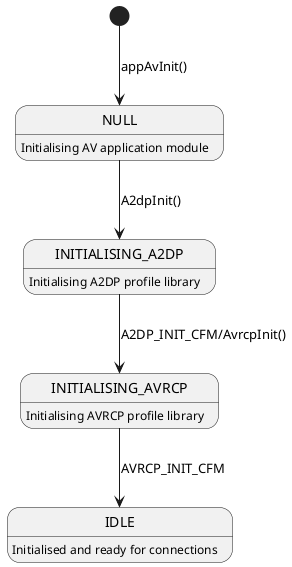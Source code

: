 @startuml inline_umlgraph_1.png
    [*] -down-> NULL : appAvInit()
    NULL : Initialising AV application module
    NULL -down-> INITIALISING_A2DP : A2dpInit()

    INITIALISING_A2DP : Initialising A2DP profile library
    INITIALISING_A2DP -down-> INITIALISING_AVRCP : A2DP_INIT_CFM/AvrcpInit()

    INITIALISING_AVRCP : Initialising AVRCP profile library
    INITIALISING_AVRCP -down-> IDLE : AVRCP_INIT_CFM

    IDLE : Initialised and ready for connections
@enduml
@startuml inline_umlgraph_2.png
    [*] -down-> NULL
    NULL -down-> DISCONNECTED

    DISCONNECTED : No AVRCP connection
    DISCONNECTED -down-> CONNECTING_LOCAL : ConnectReq
    DISCONNECTED -down-> CONNECTING_REMOTE : ConnectInd

    CONNECTING_LOCAL -down-> CONNECTED : AVRCP_CONNECT_CFM
    CONNECTING_REMOTE -down-> CONNECTED : AVRCP_CONNECT_CFM

    CONNECTED -left-> DISCONNECTING : Disconnect Req/Ind

    DISCONNECTING -right-> DISCONNECTED
@enduml
@startuml inline_umlgraph_3.png
box "earbuds application" #Orange
    participant earbud
end box

box "services" #MediumPurple
    participant peer
end box

box "domains" #LightBlue
    participant a2dp_sink
    participant a2dp_source
    participant audio_sync
end box

box "libraries" #LightGreen
    participant a2dp
end box

note over peer
    peer service is responsible for registering the audio_sink
    with the audio_source, but it does not handle the
    synchronisation logic.
end note

note over peer
    In the current earbud app the av module takes the role of
    the peer service.
end note

a2dp -->> a2dp_sink : A2DP_SIGNALLING_CONNECT_CFM
activate a2dp_sink
note over a2dp_sink : Handset connection; peer is already connected.
a2dp_sink -> peer : appAvInstanceA2dpConnected
peer -> a2dp_sink : appA2dpSyncEnable(handset_inst)
a2dp_sink -> a2dp_sink : appA2dpRegisterSyncTask(handset_inst, peer_inst)
a2dp_sink -->> a2dp_sink : AV_INTERNAL_A2DP_SYNC_STATE_REQ
a2dp_sink -> audio_sync : audioSync_StateIndication(DISCONNECTED)
audio_sync -->> a2dp_source : AUDIO_SYNC_STATE_IND(DISCONNECTED)
note over a2dp_source: Nothing else to do
deactivate a2dp_sink

note over a2dp_sink
    Peer instance will now receive synchronisation
    messages from the handset instance
end note

a2dp -->> a2dp_sink : A2DP_MEDIA_OPEN_IND
activate a2dp_sink
a2dp_sink -> audio_sync : audioSync_ConnectIndication
audio_sync -->> a2dp_source : AUDIO_SYNC_CONNECT_IND
deactivate a2dp_sink

activate a2dp_source
a2dp_source -->> a2dp_source : AV_INTERNAL_A2DP_CONNECT_MEDIA_REQ
a2dp_source -> a2dp : A2dpMediaOpenRequest
deactivate a2dp_source

a2dp -->> a2dp_source : A2DP_MEDIA_OPEN_CFM
activate a2dp_source
a2dp_source -->> a2dp_sink : AUDIO_SYNC_CONNECT_RES
deactivate a2dp_source

activate a2dp_sink
a2dp_sink -> a2dp : A2dpMediaOpenResponse
a2dp_sink -> audio_sync : audioSync_StateIndication(CONNECTED)
audio_sync -->> a2dp_source : AUDIO_SYNC_STATE_IND(CONNECTED)
note over a2dp_source: Nothing else to do
deactivate a2dp_sink

note over a2dp
    handset starts streaming
end note

a2dp -->> a2dp_sink : A2DP_MEDIA_START_IND
activate a2dp_sink
a2dp_sink -> audio_sync : audioSync_ActivateIndication
audio_sync -->> a2dp_source : AUDIO_SYNC_ACTIVATE_IND
deactivate a2dp_sink

activate a2dp_source
a2dp_source -->> a2dp_source : AV_INTERNAL_A2DP_RESUME_MEDIA_REQ
a2dp_source -> a2dp : A2dpMediaStartRequest
deactivate a2dp_source

a2dp -->> a2dp_source : A2DP_MEDIA_START_CFM
activate a2dp_source
a2dp_source -->> a2dp_sink : AUDIO_SYNC_ACTIVATE_RES
deactivate a2dp_source

activate a2dp_sink
a2dp_sink -> a2dp : A2dpMediaStartResponse
a2dp_sink -> audio_sync : audioSync_StateIndication(ACTIVE)
audio_sync -->> a2dp_source : AUDIO_SYNC_STATE_IND(ACTIVE)
note over a2dp_source: Nothing else to do
deactivate a2dp_sink

note over a2dp
    handset stops streaming
end note

a2dp -->> a2dp_sink : A2DP_MEDIA_SUSPEND_IND
activate a2dp_sink
a2dp_sink -> audio_sync : audioSync_StateIndication(CONNECTED)
audio_sync -->> a2dp_source : AUDIO_SYNC_STATE_IND(CONNECTED)
note over a2dp_source
    Does not need a reply but need
    to suspend peer media channel
end note
deactivate a2dp_sink

activate a2dp_source
a2dp_source -->> a2dp_source : AV_INTERNAL_A2DP_SUSPEND_MEDIA_REQ
a2dp_source -> a2dp : A2dpMediaSuspendRequest
deactivate a2dp_source

a2dp -->> a2dp_source : A2DP_MEDIA_SUSPEND_CFM

note over a2dp
    handset re-negotiates the codec
end note

a2dp -->> a2dp_sink : A2DP_MEDIA_RECONFIGURE_IND
activate a2dp_sink
a2dp_sink -> audio_sync : audioSync_CodecReconfiguredIndication(codec)
audio_sync -->> a2dp_source : AUDIO_SYNC_CODEC_RECONFIGURED_IND(codec)
note over a2dp_source
    Does not need a reply but need to
    re-configure the peer media channel
end note
deactivate a2dp_sink

activate a2dp_source
a2dp_source -->> a2dp_source : AV_INTERNAL_A2DP_CODEC_RECONFIG_IND
a2dp_source -> a2dp : A2dpMediaReconfigureRequest
deactivate a2dp_source

a2dp -->> a2dp_source : A2DP_MEDIA_RECONFIGURE_CFM

note over a2dp
    handset closes media channel
end note

a2dp -->> a2dp_sink : A2DP_MEDIA_CLOSE_IND
activate a2dp_sink
a2dp_sink -> audio_sync : audioSync_StateIndication(DISCONNECTED)
audio_sync -->> a2dp_source : AUDIO_SYNC_STATE_IND(DISCONNECTED)
note over a2dp_source
    Does not need a reply but need to
    close the peer media channel
end note
deactivate a2dp_sink

activate a2dp_source
a2dp_source -->> a2dp_source : AV_INTERNAL_A2DP_DISCONNECT_MEDIA_REQ
a2dp_source -> a2dp : A2dpMediaCloseRequest
deactivate a2dp_source

a2dp -->> a2dp_source : A2DP_MEDIA_CLOSE_IND

a2dp -->> a2dp_sink : A2DP_SIGNALLING_DISCONNECT_IND
activate a2dp_sink
note over a2dp_sink : Handset disconnects; peer stays connected.
a2dp_sink -> audio_sync : audioSync_StateIndication(DISCONNECTED)
audio_sync -->> a2dp_source : AUDIO_SYNC_STATE_IND(DISCONNECTED)
note over a2dp_source : Nothing more to do in this case
a2dp_sink -> peer : appAvInstanceA2dpDisconnected
peer -> a2dp_sink : appA2dpSyncDisable(handset_inst)
a2dp_sink -> a2dp_sink : appA2dpRegisterSyncTask(handset_inst, NULL)
deactivate a2dp_sink

note over a2dp_sink
    Peer instance will not receive any
    more synchronisation messages
end note
@enduml
@startuml inline_umlgraph_4.png
TITLE Internal state diagram (per instance)
SCAN_ENABLING : Has clients and not disabled, priority >= SLOW\nOnEntry - Enable Scan
SCAN_DISABLING : No clients or disabled\nOnEntry - Disable Scan
SCAN_DISABLED : No clients or disabled\nOn BredrScanManager_ScanDisable() - DISABLE_CFM & PAUSED_IND\nOn BredrScanManager_ScanEnable() - RESUMED_IND
SCAN_ENABLED : Has clients and not disabled, priority >= SLOW
[*] --> SCAN_DISABLED : Init
SCAN_DISABLED -up-> SCAN_ENABLING : ScanRequest()\nBredrScanManager_ScanEnable()
SCAN_ENABLING -up-> SCAN_ENABLED : CSR_BT_CM_WRITE_SCAN_ENABLE_CFM\nCL_DM_WRITE_SCAN_ENABLE_CFM
SCAN_ENABLED -down-> SCAN_DISABLING : ScanRelease()\nScanRequest()\nBredrScanManager_ScanDisable()
SCAN_DISABLING -down-> SCAN_DISABLED : CSR_BT_CM_WRITE_SCAN_ENABLE_CFM\nCL_DM_WRITE_SCAN_ENABLE_CFM
@enduml
@startuml inline_umlgraph_5.png
    [*] --> LID_STATE_UNKNOWN : Init                                                                                      
    LID_STATE_UNKNOWN : Lid state on boot is unknown.\nAlso unknown when not in the case.\nAfter going into the case, state is still unknown until case tells the earbud.
    LID_STATE_UNKNOWN --> LID_STATE_OPEN : LidOpen Event
    LID_STATE_UNKNOWN --> LID_STATE_CLOSED : LidClosed Event
    LID_STATE_OPEN -l-> LID_STATE_CLOSED : LidClosed Event
    LID_STATE_CLOSED -r-> LID_STATE_OPEN : LidOpen Event
    LID_STATE_OPEN -u-> LID_STATE_UNKNOWN : OutOfCase Event
    LID_STATE_UNKNOWN --> LID_STATE_UNKNOWN : InCase Event
@enduml
@startuml inline_umlgraph_6.png
participant "Application" as app
participant "Device Test Service" as dts
participant "Connection Library" as conn
participant "Pairing" as pairing
participant "SPP Server" as spps

app -> dts : DeviceTestService_Start()
dts -> spps : SppStartService
dts <- spps : SPPS_START_SERVICE_CFM\nsuccess
dts -> pairing : Pairing_Pair()
note right: When pairing known devices can also connect to us
alt
dts <- pairing : PAIRING_CFM\nsuccess
note right : Should then proceed with connection
else pairing failed
dts <- pairing : PAIRING_CFM\nAuthenticationFailed, NoLinkKey, Timeout, Unknown, Failed
dts -> pairing : Pairing_Pair()
else connection
dts <- pairing  : PAIRING_CFM\nstopped
note right : Should then proceed with connection
end

dts <- spps : SPP_CONNECT_IND
dts -> spps : SppConnectResponse()

dts <- spps : SPP_SERVER_CONNECT_CFM\nsuccess

loop until session closed
dts <- spps : SPPS_MESSAGE_MORE_DATA
app <- dts  : mapped function
app -> dts  : function response/OK
note right : response sent to the Sink for the session
end

alt normal disconnect (no reboot)
dts <- spps : SPPS_MESSAGE_MORE_DATA
app <- dts  : DeviceTestServiceCommand_HandleDtsEndTesting
app -> dts  : OK
dts -> spps : SppDisconnectRequest()
dts <- spps : SPPS_DISCONNECT_CFM
dts <- conn : CON_MANAGER_TP_DISCONNECT_IND
app <- dts  : DEVICE_TEST_SERVICE_ENDED

else connection drop
group spp
    dts <- spps : SPPS_DISCONNECT_IND
    dts -> spps : SppStartService
end
group link
    dts <- conn : CON_MANAGER_TP_DISCONNECT_IND
    dts -> pairing : Pairing_Pair()
    note right : already paired devices can reconnect at this point
end

else reset after test
dts <- spps : SPPS_MESSAGE_MORE_DATA
app <- dts  : DeviceTestServiceCommand_HandleDtsEndTesting
app -> dts  : OK
note right : Device reboots
end
@enduml
@startuml inline_umlgraph_7.png
    [*] --> NULL
    NULL --> HFP_STATE_INITIALISING_HFP

    HFP_STATE_INITIALISING_HFP : Initialising HFP instance
    HFP_STATE_INITIALISING_HFP --> HFP_STATE_DISCONNECTED : HFP_INIT_CFM

    HFP_STATE_DISCONNECTED : No HFP connection
    state HFP_STATE_CONNECTING {
        HFP_STATE_CONNECTING_LOCAL : Locally initiated connection in progress
        HFP_STATE_CONNECTING_REMOTE : Remotely initiated connection is progress
        HFP_STATE_DISCONNECTED -down-> HFP_STATE_CONNECTING_LOCAL
        HFP_STATE_DISCONNECTED -down-> HFP_STATE_CONNECTING_REMOTE
    }

    state HFP_STATE_CONNECTED {

        HFP_STATE_CONNECTING --> HFP_STATE_CONNECTED_IDLE : no_call_setup/no_call
        HFP_STATE_CONNECTING --> HFP_STATE_CONNECTED_INCOMING : incoming_call_setup/no_call
        HFP_STATE_CONNECTING --> HFP_STATE_CONNECTED_OUTGOING : outgoing_call_setup/no_call
        HFP_STATE_CONNECTING --> HFP_STATE_CONNECTED_OUTGOING : outgoing_call_alerting_setup/no_call

        HFP_STATE_CONNECTING --> HFP_STATE_CONNECTED_ACTIVE : no_call_setup/call
        HFP_STATE_CONNECTING --> HFP_STATE_CONNECTED_ACTIVE : incoming_call_setup/call
        HFP_STATE_CONNECTING --> HFP_STATE_CONNECTED_ACTIVE : outgoing_call_setup/call
        HFP_STATE_CONNECTING --> HFP_STATE_CONNECTED_ACTIVE : outgoing_call_alerting_setup/call

        HFP_STATE_CONNECTED_IDLE : HFP connected, no call in progress
        HFP_STATE_CONNECTED_IDLE -down-> HFP_STATE_CONNECTED_ACTIVE
        HFP_STATE_CONNECTED_OUTGOING : HFP connected, outgoing call in progress
        HFP_STATE_CONNECTED_INCOMING -right-> HFP_STATE_CONNECTED_ACTIVE
        HFP_STATE_CONNECTED_INCOMING : HFP connected, incoming call in progress
        HFP_STATE_CONNECTED_OUTGOING -left-> HFP_STATE_CONNECTED_ACTIVE
        HFP_STATE_CONNECTED_ACTIVE : HFP connected, active call in progress
        HFP_STATE_CONNECTED_ACTIVE -down-> HFP_STATE_DISCONNECTING
        HFP_STATE_DISCONNECTING :

        HFP_STATE_DISCONNECTING -up-> HFP_STATE_DISCONNECTED
    }
@enduml
@startuml inline_umlgraph_8.png
[*] -d-> INITIALISING : Module init
    INITIALISING : Register SDP record for L2CAP
    INITIALISING -d-> DISCONNECTED : CL_SDP_REGISTER_CFM

    DISCONNECTED : No peer connection
    DISCONNECTED --> CONNECTING_SDP_SEARCH : Startup request (ACL connected)
    DISCONNECTED --> DISCONNECTED : BD-Addr Not valid or ACL not connected
    DISCONNECTED --> CONNECTING_REMOTE : Remote L2CAP connect indication

    CONNECTING_SDP_SEARCH : Performing SDP search for Handover profile service
    CONNECTING_SDP_SEARCH --> CONNECTING_LOCAL : SDP success
    CONNECTING_SDP_SEARCH --> CONNECTING_SDP_SEARCH : SDP retry
    CONNECTING_SDP_SEARCH --> DISCONNECTED : Shutdown request(Cancel SDP)
    CONNECTING_SDP_SEARCH --> DISCONNECTED : SDP error

    CONNECTING_LOCAL : Local initiated connection
    CONNECTING_LOCAL --> CONNECTED : L2CAP connect cfm (success)
    CONNECTING_LOCAL --> DISCONNECTED : L2CAP connect cfm (fail)
    CONNECTING_LOCAL --> DISCONNECTED : Remote L2CAP disconnect ind
    CONNECTING_LOCAL --> DISCONNECTING : Shutdown request

    CONNECTING_REMOTE : Remote initiated connection
    CONNECTING_REMOTE --> CONNECTED : L2CAP connect (success)
    CONNECTING_REMOTE --> DISCONNECTING : Shutdown request
    CONNECTING_REMOTE --> DISCONNECTED : L2CAP connect (fail)
    CONNECTING_REMOTE --> DISCONNECTED : Remote L2CAP disconnect ind

    CONNECTED : Handover profile active
    CONNECTED --> DISCONNECTING : Shutdown request
    CONNECTED --> DISCONNECTED : Remote L2CAP disconnect ind

    DISCONNECTING : Waiting for disconnect result
    DISCONNECTING --> DISCONNECTED : L2CAP disconnect cfm
@enduml
@startuml inline_umlgraph_9.png
state HANDSET_SERVICE_MP_SM{
    state IDLE : No connection 
    state GET_DEVICE : Get handset device to connect
    state GET_NEXT_DEVICE : Get next handset device to connect

    [*] -down-> IDLE : No device

    IDLE -down--> GET_DEVICE : HandsetServiceMultipointSm_ReconnectRequest()

    state c <<choice>>
    GET_DEVICE -down-> c
    c -up-> IDLE : [DEVICE_FOUND = FALSE]

    state d <<choice>>
    GET_NEXT_DEVICE -down-> d
    d -> GET_DEVICE : [MAX_DEVICE_REACHED = FALSE && \n DEVICE_FOUND = TRUE]
    d -> IDLE : [MAX_DEVICE_REACHED = TRUE]
}
state HANDSET_SERVICE_SM {
    state DISCONNECTED : Handset not connected
    state CONNECTING : Pseudo-state for connecting sub-states.
    
    c -down--> DISCONNECTED : [DEVICE_FOUND = TRUE]\nHandsetService_ConnectAddressRequest()
    state CONNECTING {
        state CONNECTING_ACL : ACL connecting
        
        CONNECTING_ACL --> GET_NEXT_DEVICE : ACL connected
    }
}
@enduml
@startuml inline_umlgraph_10.png
state DISCONNECTED : Handset not connected
state CONNECTING : Pseudo-state for connecting sub-states.
state CONNECTED : Handset BR/EDR profile(s) connected
state DISCONNECTING : Handset profile(s) disconnecting


[*] -d-> DISCONNECTED : Create new handset state machine

DISCONNECTED --> CONNECTING : HandsetConnect REQ
DISCONNECTED --> CONNECTING_PROFILES : Handset connects\nHandsetConnect IND
DISCONNECTED --> DISCONNECTED : HandsetDisconnect REQ\nHandsetDisconnect CFM (success)

state CONNECTING {
    state CONNECTING_ACL : ACL connecting
    state CONNECTING_PROFILES : Handset profile(s) connecting
    state STOP_CONNECTING_PROFILES : Stopping Handset profile(s) connection

    CONNECTING_ACL --> CONNECTING_PROFILES : ACL connected
    CONNECTING_ACL --> DISCONNECTED : CONNECT_STOP_REQ
    CONNECTING_PROFILES --> STOP_CONNECTING_PROFILES : CONNECT_STOP_REQ
    STOP_CONNECTING_PROFILES --> CONNECTED : Profiles connected(outgoing connection)\nProfiles not connected(incoming connection)\nHandsetConnect CFM (success)
    STOP_CONNECTING_PROFILES --> DISCONNECTING : Profiles not connected(outgoing connection)\nHandsetDisconnect REQ
}

CONNECTING --> CONNECTING : HandsetConnect REQ
CONNECTING --> CONNECTED : ACL & Profiles connected\nHandsetConnect CFM (success)
CONNECTING --> DISCONNECTING : HandsetDisconnect REQ\nHandsetConnect CFM (cancelled)
CONNECTING --> DISCONNECTED : ACL or Profiles failed\nHandsetConnect CFM (fail)

CONNECTED --> DISCONNECTED : Handset disconnects\nHandsetDisconnect IND
CONNECTED --> DISCONNECTING : HandsetDisconnect REQ
CONNECTED --> CONNECTED : HandsetConnect REQ\nHandsetConnect CFM (success)

DISCONNECTING --> CONNECTING : HandsetConnect REQ\nHandsetDisconnect CFM (cancelled)
DISCONNECTING --> CONNECTED : Profile connected\nHandsetDisconnect CFM (fail)
DISCONNECTING --> DISCONNECTING : HandsetDisconnect REQ
DISCONNECTING --> DISCONNECTED : Profiles disconnected\nHandsetDisconnect CFM (success)
@enduml
@startuml inline_umlgraph_11.png
                skinparam roundcorner 20
                hide footbox

                participant "Application" as app
                participant "Input Event Manager" as iem
                participant "Logical Input Switch" as lis
                participant "UI" as ui
                participant "Role Selection Service" as rss
                participant "Peer Signalling" as ps

                group Initialisation
                note over app
                    This is the same for both peer devices
                end note

                app->lis: LogicalInputSwitch_Init()
                app->lis: LogicalInputSwitch_SetLogicalInputIdRange(min_id, max_id)
                app->iem: InputEventManagerInit(LogicalInputSwitch_GetTask())

                end group

                group Peer Role Selection
                note over rss
                    TWS Topology set-up occurs, one peer
                    device shall become the Primary. This
                    shall recieve all the Logical Inputs
                    and generate all the UI Inputs.

                    At Primary:
                end note

                rss->lis: LogicalInputSwitch_SetRerouteToPeer(TRUE)

                note over rss
                    At Secondary:
                end note

                rss->lis: LogicalInputSwitch_SetRerouteToPeer(FALSE)
                end group

                group Button Press at Secondary

                iem->lis: MessageSend(Logical_Input_MFB_Press)
                lis->ps: PeerSig_MarshalledMsgChannelTx(logical_input_ind)

                note over ps
                    The Logical Input is marshalled between
                    the two peer devices. It is delivered
                    to the Primary and applied to the UI:
                end note

                ps->lis: MessageSend(PEER_SIG_MARSHALLED_MSG_CHANNEL_RX_IND)
                lis->ui: MessageSend(Ui_GetUiTask(),Logical_Input_MFB_Press)

                end group

                group Button Press at Primary

                iem->lis: MessageSend(Logical_Input_MFB_Press)
                lis->ui: MessageSend(Ui_GetUiTask(),Logical_Input_MFB_Press)

                end group
@enduml
@startuml inline_umlgraph_12.png
Handset -> Primary : Unsniff (if previously idle)
Handset -> Primary : AVDTP Start Command
Primary <-> Secondary : Unsniff
Primary -> Secondary : Mirror L2CAP request
Secondary -> Primary : Mirror L2CAP response
Primary <-> Secondary : Sniff
Secondary -> Secondary : Start A2DP audio chain
Primary -> Primary : Start A2DP audio chain
Primary <-> Secondary : Mirror L2CAP confirm
Primary -> Handset : AVDTP Start Response
@enduml
@startuml inline_umlgraph_13.png
    [*]                    --> DISCONNECTED

    state DISCONNECTED {
        DISCONNECTED            --> BR_EDR              : Create ACL locally
        DISCONNECTED            --> BR_EDR              : ACL created remotely
        BR_EDR                  --> DISCONNECTED        : ACL create Fail
        BR_EDR                  --> DISCONNECTED        : Disconnect ACL remotely
        BR_EDR                  --> DISCONNECTED        : ACL connection timeout
        BR_EDR                  --> DISCONNECTED        : ACL disconnected

        DISCONNECTED            --> LEA_UNICAST         : Create CIS connect locally 
        DISCONNECTED            --> LEA_UNICAST         : CIS created remotely
        LEA_UNICAST             --> DISCONNECTED        : CIS create Fail
        LEA_UNICAST             --> DISCONNECTED        : CIS Disconnected
        LEA_UNICAST             --> DISCONNECTED        : Disconnect CIS remotely
        LEA_UNICAST             --> DISCONNECTED        : CIS Link Loss (Secondary)
    }

    state BR_EDR {
        state ACL_CONNECTING        : Primary initiated mirror ACL connect in progress
        state ACL_CONNECTED         : Mirror ACL connected
        state ACL_DISCONNECTING     : Primary initiated mirror ACL disconnect in progress
        
        [*]                     --> ACL_CONNECTING      : Create ACL locally
        [*]                     --> ACL_CONNECTED       : ACL created remotely

        ACL_CONNECTING          --> ACL_CONNECTED       : Success
        ACL_CONNECTED           --> ACL_DISCONNECTING   : Disconnect ACL locally
        ACL_CONNECTED           --> ESCO                : Create eSCO locally
        ACL_CONNECTED           --> ESCO                : Link-loss retry
        ACL_CONNECTED           --> ESCO                : eSCO created remotely
        ESCO                    --> ACL_CONNECTED       : Disconnect (remote or timeout)
        ESCO                    --> ACL_CONNECTED       : Fail
        ESCO                    --> ACL_CONNECTED       : eSCO disconnected
        ACL_CONNECTED           --> A2DP                : Create mirror A2DP local/remote
        A2DP                    --> ACL_CONNECTED       : Fail
        A2DP                    --> ACL_CONNECTED       : A2DP disconnected

        state ESCO {
            state ESCO_CONNECTED        : Mirror eSCO connected
            state ESCO_CONNECTING       : Primary initiated mirror eSCO connect in progress
            state ESCO_DISCONNECTING    : Primary initiated mirror eSCO disconnect in progress

            [*]                 --> ESCO_CONNECTING     : Create eSCO locally
            [*]                 --> ESCO_CONNECTING     : Link-loss retry
            [*]                 --> ESCO_CONNECTED      : eSCO created remotely

            ESCO_CONNECTING     --> ESCO_CONNECTED      : Success
            ESCO_CONNECTED      --> ESCO_DISCONNECTING  : Disconnect eSCO locally

        }

        state A2DP {
            state A2DP_CONNECTING       : Primary initated mirror A2DP connect in progress
            state A2DP_CONNECTED        : Mirror A2DP connected
            state A2DP_DISCONNECTING    : Primary initiated mirror A2DP disconnect in progress

            [*]                 --> A2DP_CONNECTING     : Create mirror A2DP local/remote
            A2DP_CONNECTING     --> A2DP_CONNECTED      : Success
            A2DP_CONNECTED      --> A2DP_DISCONNECTING  : Local/remote disconnect
        }

    }

    state LEA_UNICAST {
        state CIS_CONNECTING        : Primary initiated mirror CIS connect in progress
        state CIS_CONNECTED         : Mirror CIS connected
        state CIS_DISCONNECTING     : Primary initiated mirror CIS disconnect in progress

        [*]                     --> CIS_CONNECTING      : Create mirror CIS locally
        [*]                     --> CIS_CONNECTED       : Mirror CIS created remotely

        CIS_CONNECTING          --> CIS_CONNECTED       : Success
        CIS_CONNECTED           --> CIS_DISCONNECTING   : Disconnect mirror CIS locally/remotely
    }
@enduml
@startuml inline_umlgraph_14.png
NULL -d-> UNREGISTERED : Create a new advertising set state machine

UNREGISTERED --> REGISTERING : INTERNAL_REGISTER

REGISTERING --> IDLE : Advertising set registered ok

IDLE --> CONFIGURING_SET_PARAMS : INTERNAL_UPDATE_PARAMS_REQ
IDLE --> CONFIGURING_SET_DATA : INTERNAL_UPDATE_DATA_REQ
IDLE --> UNREGISTERING : INTERNAL_UNREGISTER

CONFIGURING_SET_PARAMS --> CONFIGURING_SET_ADDRESS : If the address for this advertising set needs to be set separately.
CONFIGURING_SET_PARAMS --> IDLE : Advertising params set ok\nPrevious state was IDLE
CONFIGURING_SET_PARAMS --> ACTIVE : Advertising params set ok\nPrevious state was ACTIVE

CONFIGURING_SET_ADDRESS --> IDLE : Address set ok\nPrevious state was IDLE
CONFIGURING_SET_ADDRESS --> ACTIVE : Address set ok\nPrevious state was ACTIVE

CONFIGURING_SET_DATA --> CONFIGURING_SET_SCAN_RESP_DATA : If this advertising set has scan response data.
CONFIGURING_SET_DATA --> IDLE : Advertising data set ok\nPrevious state was IDLE
CONFIGURING_SET_DATA --> ACTIVE : Advertising data set ok\nPrevious state was ACTIVE

CONFIGURING_SET_SCAN_RESP_DATA --> IDLE : Scan response data set ok\nPrevious state was IDLE
CONFIGURING_SET_SCAN_RESP_DATA --> ACTIVE : Scan response data set ok\nPrevious state was ACTIVE

IDLE --> ENABLING : INTERNAL_ENABLE

ENABLING --> ACTIVE : Advertising set enabled ok

ACTIVE --> SUSPENDING : INTERNAL_DISABLE
ACTIVE --> CONFIGURING_SET_PARAMS : INTERNAL_UPDATE_PARAMS_REQ
ACTIVE --> CONFIGURING_SET_DATA : INTERNAL_UPDATE_DATA_REQ

ACTIVE --> UNREGISTERING : INTERNAL_UNREGISTER Note: is it ok to unregister a set while it is active?

SUSPENDING --> IDLE : Advertising set disabled ok

UNREGISTERING --> UNREGISTERED : Advertising set unregistered ok

UNREGISTERED --> NULL : Destroy state machine
@enduml
@startuml inline_umlgraph_15.png
        [*] -down-> NULL
        NULL -down-> INITIALISING : Pairing_Init()
        INITIALISING : Registering EIR data
        INITIALISING -down-> IDLE : EIR registration complete
        IDLE : Page and Inquiry scan disabled
        
        state DevicePairing {
            DevicePairing : Page scan enabled
            IDLE -down-> DISCOVERABLE : INTERNAL_PAIR_REQ
            IDLE -down-> PENDING_AUTHENTICATION : INTERNAL_PAIR_REQ(known addr)
            DISCOVERABLE : Inquiry scan enabled
            DISCOVERABLE : Awaiting device connection
            DISCOVERABLE -up-> IDLE : PAIR_CFM(timeout/cancelled)
            DISCOVERABLE -down-> PENDING_AUTHENTICATION : Start authentication
            PENDING_AUTHENTICATION : Pairing in progress
            PENDING_AUTHENTICATION --> IDLE : PAIR_CFM(success/failed)
            LI_PENDING_AUTHENTICATION : Pairing in progress (locally initiated)
            LI_PENDING_AUTHENTICATION --> IDLE : PAIR_CFM(success/failed)
        }

        footer Note that PAIRING_STATE_ prefix dropped from states and PAIRING_ prefix dropped from messages.
@enduml
@startuml inline_umlgraph_16.png
        note "For clarity not all state transitions shown" as N1

        [*] -down-> UNINITIALISED : Start
        note left of UNINITIALISED : State names shortened, removing prefix of PEER_FIND_ROLE_STATE_

        UNINITIALISED : Initial state on power up
        UNINITIALISED --> INITIALISED : peer_find_role_init()

        INITIALISED: Awaiting a request to find role
        INITIALISED --> CHECKING_PEER : PeerFindRole_FindRole()

        CHECKING_PEER: Verifying that we have previously paired
        CHECKING_PEER --> INITIALISED : Not yet paired
        CHECKING_PEER --> DISCOVER : Paired

        DISCOVER: Looking for a peer device.\nWill \b not enable scanning if streaming/in call.
        DISCOVER: Start a timeout to enable advertising
        DISCOVER --> DISCOVER_CONNECTABLE : Internal timeout to start advertising
        DISCOVER --> DISCOVERED_DEVICE : Received an advert for matching device

        DISCOVER_CONNECTABLE : Looking for peer
        DISCOVER_CONNECTABLE : Also advertising
        DISCOVER_CONNECTABLE --> DISCOVERED_DEVICE : Received an advert for matching device
        DISCOVER_CONNECTABLE --> CLIENT : GATT Connect observer notification.\nRemote device connected to us.
        DISCOVER_CONNECTABLE --> DISCOVER : No longer streaming/in call.\n(re)start scanning.
        DISCOVER_CONNECTABLE --> DISCOVER_CONNECTABLE : streaming/in call.\nstop scanning.

        DISCOVERED_DEVICE: Found a peer device. 
        DISCOVERED_DEVICE: Advertising continues until we get a connection
        DISCOVERED_DEVICE --> CONNECTING_TO_DISCOVERED : Scanning/Advertising ended
        DISCOVERED_DEVICE --> CLIENT : GATT Connect observer notification.\nRemote device connected to us.

        CONNECTING_TO_DISCOVERED: Connecting to the device we found
        CONNECTING_TO_DISCOVERED: Advertising continues. Otherwise if our peer is in the same state there may be nothing to connect to
        CONNECTING_TO_DISCOVERED --> SERVER_AWAITING_ENCRYPTION : CON_MANAGER_TP_CONNECT_IND (outgoing connection)
        CONNECTING_TO_DISCOVERED --> CLIENT : GATT Connect observer notification.\nRemote device connected to us (crossover)
        CONNECTING_TO_DISCOVERED --> DISCOVER : Link disconnected\nConnection manager

        CLIENT: Connected as a GATT client
        CLIENT --> CLIENT_AWAITING_ENCRYPTION : Connected to the peers server
        CLIENT --> DISCOVER : Link disconnected\nConnection manager

        SERVER_AWAITING_ENCRYPTION : Encrypt the link on entry
        SERVER_AWAITING_ENCRYPTION : Wait for encryption to complete
        SERVER_AWAITING_ENCRYPTION --> SERVER_PREPARING : Link encrypted successfully
        SERVER_AWAITING_ENCRYPTION --> DISCOVER : Link disconnected\nConnection manager
        SERVER_AWAITING_ENCRYPTION --> INITIALISED : Error encrypting the link

        SERVER_PREPARING : Request & wait for system to be ready for role selection
        SERVER_PREPARING --> SERVER : Received "prepared" response from client
        SERVER_PREPARING --> SERVER : No client registered to receive prepare indication
        SERVER_PREPARING --> DISCOVER : Link disconnected\nConnection manager

        SERVER : Connected as a GATT server
        SERVER : Calculate score
        SERVER : Wait for client to select role
        SERVER --> SERVER_AWAITING_COMPLETION : Commanded to change state.
        SERVER --> DISCOVER : Link disconnected\nConnection manager

        CLIENT_AWAITING_ENCRYPTION : Connected as a GATT client, link not yet encrypted
        CLIENT_AWAITING_ENCRYPTION --> CLIENT_PREPARING : Link encrypted successfully
        CLIENT_AWAITING_ENCRYPTION --> DISCOVER : Link disconnected\nConnection manager
        
        CLIENT_PREPARING : Request & wait for system to be ready for role selection
        CLIENT_PREPARING --> CLIENT_DECIDING : Received "prepared" response from client
        CLIENT_PREPARING --> CLIENT_DECIDING : No client registered to receive prepare indication
        CLIENT_PREPARING --> DISCOVER : Link disconnected\nConnection manager

        CLIENT_DECIDING : Deciding which role we should assume
        CLIENT_DECIDING : Wait for score from server
        CLIENT_DECIDING --> CLIENT_AWAITING_CONFIRM : Have score, informed peer of requested state
        CLIENT_DECIDING --> DISCOVER : Link disconnected\nConnection manager

        CLIENT_AWAITING_CONFIRM : Awaiting confirmation of role
        CLIENT_AWAITING_CONFIRM --> COMPLETED : Server confirmed change.
        CLIENT_AWAITING_CONFIRM --> DISCOVER : Link disconnected\nConnection manager

        SERVER_AWAITING_COMPLETION : We have informed client of new state (we were server)
        SERVER_AWAITING_COMPLETION : Waiting for external notification that we have completed
        SERVER_AWAITING_COMPLETION --> COMPLETED : Link disconnected
        SERVER_AWAITING_COMPLETION --> SERVER_AWAITING_COMPLETION : Time out expired\nDisconnected ourselves.

        COMPLETED : Transition state when we have finished role selection
        COMPLETED : May wait here for the link to be disconnected
        COMPLETED : Decide whether to enter INITIALISED or DISCOVER state
        COMPLETED --> INITIALISED : Did not complete with a primary role
        COMPLETED --> DISCOVER : Completed with a primary role
@enduml
@startuml inline_umlgraph_17.png
                note "For clarity not all state transitions shown" as N1

                [*] -down-> UNINITIALISED : Start
                note left of UNINITIALISED : State names shortened, removing prefix of PEER_PAIR_LE_STATE_

                UNINITIALISED : Initial state on power up
                UNINITIALISED --> INITIALISED : peer_pair_le_init()
                
                INITIALISED : State when first initialised, and after pairing has completed
                INITIALISED --> PENDING_LOCAL_ADDR : peer_pair_le_start_service()

                PENDING_LOCAL_ADDR : On entry to state, the local Bluetooth Device Address is requested from the Coneection Library.
                PENDING_LOCAL_ADDR : This is needed before any subsequent activity.
                PENDING_LOCAL_ADDR --> IDLE : CL_DM_LOCAL_BD_ADDR_CFM
                PENDING_LOCAL_ADDR --> IDLE : CL_DM_LOCAL_BD_ADDR_CFM, PeerPairLe_FindPeer() called first
                PENDING_LOCAL_ADDR --> PENDING_LOCAL_ADDR : PeerPairLe_FindPeer()

                IDLE: Awaiting a request to pair with a peer
                IDLE --> DISCOVERY : PeerPairLe_FindPeer()

                DISCOVERY : Advertising and scanning. No devices yet detected.
                DISCOVERY --> SELECTING : LE_SCAN_MANAGER_ADV_REPORT_IND. 
                DISCOVERY --> PAIRING_AS_SERVER : GATT Connect observer notification
                DISCOVERY --> REDISCOVERY : Timeout after a device found with low RSSI

                REDISCOVERY : Found a device, but with a low RSSI. About to restart DISCOVERY.
                REDISCOVERY --> DISCOVERY : Scanning has stopped.

                SELECTING : Advertising and scanning. 
                SELECTING : At least one advert from a matching device has been seen.
                SELECTING --> CONNECTING : PEER_PAIR_LE_TIMEOUT_FROM_FIRST_SCAN, single device found
                SELECTING --> DISCOVERY : PEER_PAIR_LE_TIMEOUT_FROM_FIRST_SCAN, no suitable device found
                SELECTING --> PAIRING_AS_SERVER : GATT Connect observer notification

                CONNECTING: Creating a connection to discovered device
                CONNECTING --> PAIRING_AS_CLIENT : CON_MANAGER_TP_CONNECT_IND

                PAIRING_AS_SERVER : Bluetooth pairing and encryption
                PAIRING_AS_SERVER --> NEGOTIATE_C_ROLE : Pairing successful

                PAIRING_AS_CLIENT : Bluetooth pairing and encryption
                PAIRING_AS_CLIENT --> NEGOTIATE_P_ROLE : Pairing successful

                NEGOTIATE_P_ROLE: Set up as GATT client for root key
                NEGOTIATE_P_ROLE: Challenge the other device
                NEGOTIATE_P_ROLE: Send root keys
                NEGOTIATE_P_ROLE --> COMPLETED : GATT_ROOT_KEY_CLIENT_WRITE_KEY_IND

                NEGOTIATE_C_ROLE: Wait for other device to send keys using the root key service
                NEGOTIATE_C_ROLE --> COMPLETED_WAIT_FOR_DISCONNECT : GATT_ROOT_KEY_SERVER_KEY_UPDATE_IND

                COMPLETED_WAIT_FOR_DISCONNECT: Wait for other device to disconnect
                COMPLETED_WAIT_FOR_DISCONNECT --> DISCONNECTING : Timeout waiting for other device to disconnect, disconnect link
                COMPLETED_WAIT_FOR_DISCONNECT --> INITIALISED : CON_MANAGER_TP_DISCONNECT_IND, link disconnected

                COMPLETED: Peer paired
                COMPLETED: Disconnect link
                COMPLETED --> DISCONNECTING : Automatic

                DISCONNECTING: Waiting for disconnection to complete
                DISCONNECTING --> INITIALISED : CON_MANAGER_TP_DISCONNECT_IND, link disconnected
@enduml
@startuml inline_umlgraph_18.png
    [*] -d-> INITIALISING : Module init

    INITIALISING : Register SDP record for L2CAP
    INITIALISING -d-> DISCONNECTED : CL_SDP_REGISTER_CFM

    DISCONNECTED : No peer connection
    DISCONNECTED --> CONNECTING_SDP_SEARCH : Startup request (ACL connected)
    DISCONNECTED --> CONNECTING_REMOTE : Remote L2CAP connect

    CONNECTING_SDP_SEARCH : Performing SDP search for Peer Signaling service
    CONNECTING_SDP_SEARCH --> CONNECTING_LOCAL : SDP success
    CONNECTING_SDP_SEARCH --> DISCONNECTED : SDP error
    CONNECTING_SDP_SEARCH --> DISCONNECTING : Shutdown request
    CONNECTING_SDP_SEARCH --> CONNECTING_SDP_SEARCH : SDP retry

    CONNECTING_LOCAL : Local initiated connection
    CONNECTING_LOCAL --> CONNECTED : L2CAP connect cfm (success)
    CONNECTING_LOCAL --> DISCONNECTED : L2CAP connect cfm (fail)
    CONNECTING_LOCAL --> DISCONNECTED : Remote L2CAP disconnect ind
    CONNECTING_LOCAL --> DISCONNECTING : Shutdown request

    CONNECTING_REMOTE : Remote initiated connection
    CONNECTING_REMOTE --> CONNECTED : L2CAP connect (success)
    CONNECTING_REMOTE --> DISCONNECTED : L2CAP connect (fail)
    CONNECTING_REMOTE --> DISCONNECTED : Remote L2CAP disconnect ind

    CONNECTED : Peer Signaling channel active
    CONNECTED --> DISCONNECTING : Shutdown request
    CONNECTED --> DISCONNECTING : Inactivity timeout
    CONNECTED --> DISCONNECTED : Remote L2CAP disconnect ind

    DISCONNECTING : Waiting for disconnect result
    DISCONNECTING --> DISCONNECTING : L2CAP connect cfm (client shutdown before L2CAP was connected)
    DISCONNECTING --> DISCONNECTED : L2CAP disconnect cfm
    DISCONNECTING --> DISCONNECTED : SDP search cfm
@enduml
